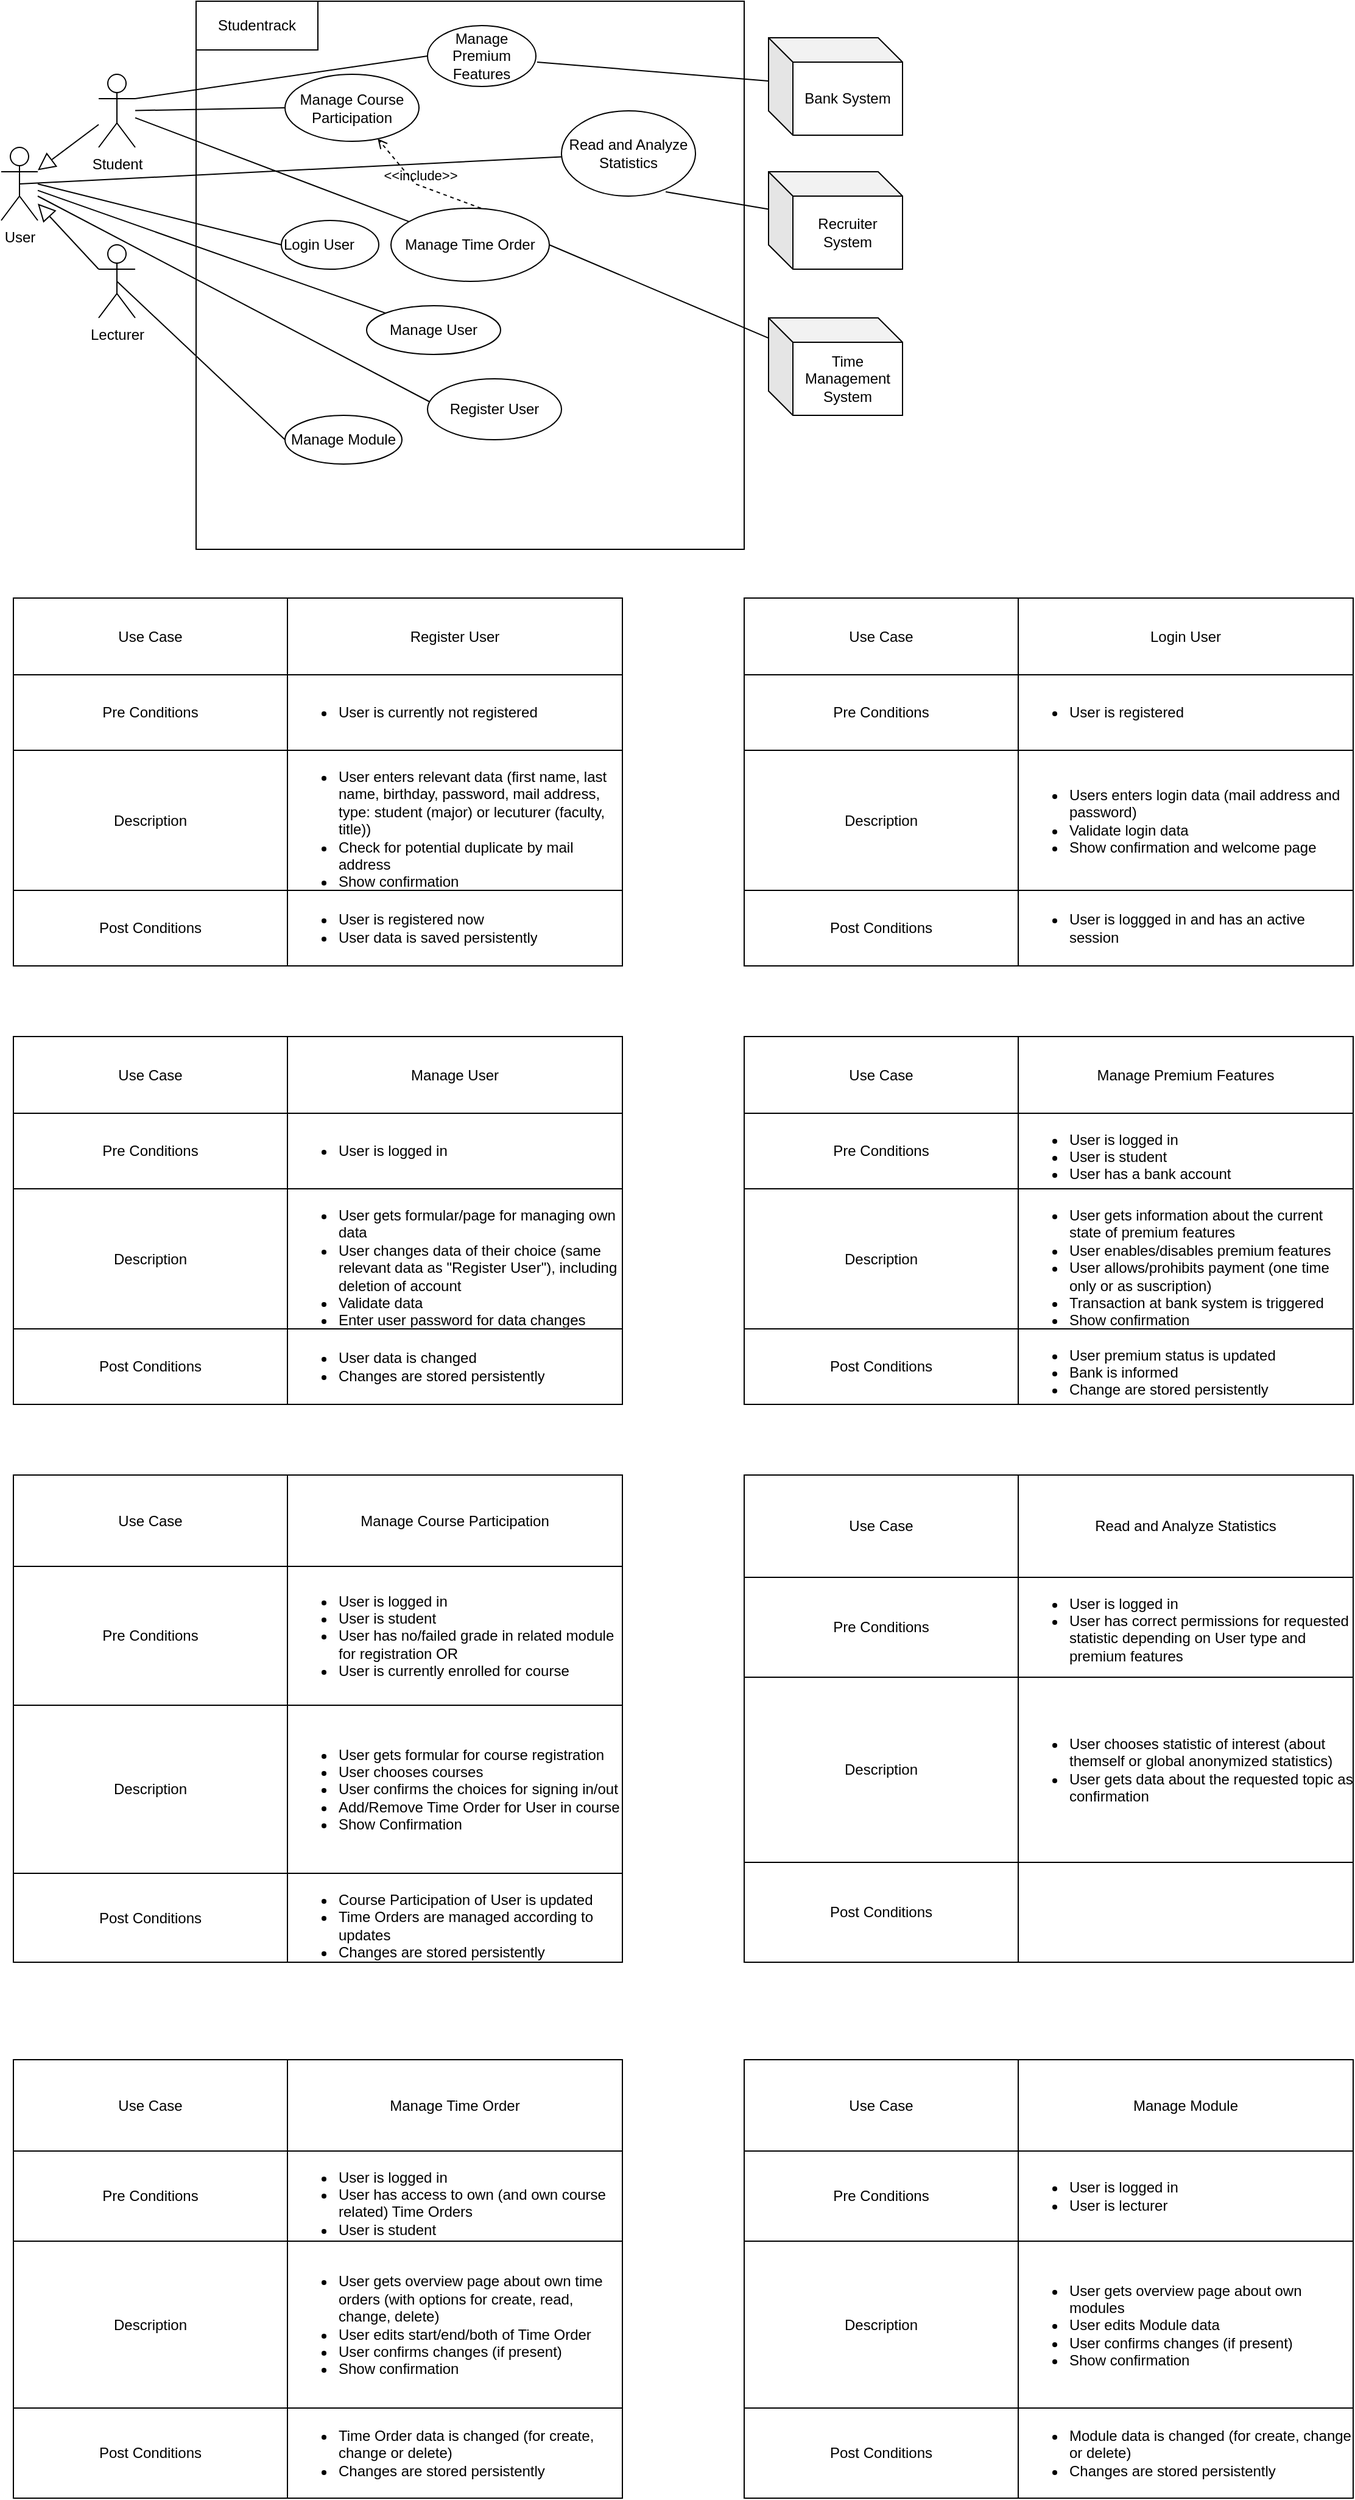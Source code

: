 <mxfile version="15.7.3" type="device"><diagram id="pVK5mQm3MQneoY2yOerM" name="Page-1"><mxGraphModel dx="868" dy="451" grid="1" gridSize="10" guides="1" tooltips="1" connect="1" arrows="1" fold="1" page="1" pageScale="1" pageWidth="827" pageHeight="1169" math="0" shadow="0"><root><mxCell id="0"/><mxCell id="1" parent="0"/><mxCell id="foyUTbefgMakoFAOdk60-1" value="User&lt;br&gt;" style="shape=umlActor;verticalLabelPosition=bottom;verticalAlign=top;html=1;outlineConnect=0;" parent="1" vertex="1"><mxGeometry x="30" y="150" width="30" height="60" as="geometry"/></mxCell><mxCell id="foyUTbefgMakoFAOdk60-2" value="Student&lt;br&gt;" style="shape=umlActor;verticalLabelPosition=bottom;verticalAlign=top;html=1;outlineConnect=0;" parent="1" vertex="1"><mxGeometry x="110" y="90" width="30" height="60" as="geometry"/></mxCell><mxCell id="foyUTbefgMakoFAOdk60-7" value="Lecturer&lt;br&gt;" style="shape=umlActor;verticalLabelPosition=bottom;verticalAlign=top;html=1;outlineConnect=0;" parent="1" vertex="1"><mxGeometry x="110" y="230" width="30" height="60" as="geometry"/></mxCell><mxCell id="foyUTbefgMakoFAOdk60-17" value="" style="whiteSpace=wrap;html=1;aspect=fixed;" parent="1" vertex="1"><mxGeometry x="190" y="30" width="450" height="450" as="geometry"/></mxCell><mxCell id="foyUTbefgMakoFAOdk60-18" value="Studentrack" style="text;html=1;strokeColor=none;fillColor=none;align=center;verticalAlign=middle;whiteSpace=wrap;rounded=0;" parent="1" vertex="1"><mxGeometry x="210" y="35" width="60" height="30" as="geometry"/></mxCell><mxCell id="foyUTbefgMakoFAOdk60-19" value="" style="rounded=0;whiteSpace=wrap;html=1;" parent="1" vertex="1"><mxGeometry x="190" y="30" width="100" height="40" as="geometry"/></mxCell><mxCell id="foyUTbefgMakoFAOdk60-20" value="Studentrack" style="text;html=1;strokeColor=none;fillColor=none;align=center;verticalAlign=middle;whiteSpace=wrap;rounded=0;" parent="1" vertex="1"><mxGeometry x="210" y="35" width="60" height="30" as="geometry"/></mxCell><mxCell id="foyUTbefgMakoFAOdk60-21" value="" style="edgeStyle=none;html=1;endArrow=block;endFill=0;endSize=12;verticalAlign=bottom;rounded=0;" parent="1" source="foyUTbefgMakoFAOdk60-2" target="foyUTbefgMakoFAOdk60-1" edge="1"><mxGeometry width="160" relative="1" as="geometry"><mxPoint x="160" y="180" as="sourcePoint"/><mxPoint x="90" y="290" as="targetPoint"/></mxGeometry></mxCell><mxCell id="foyUTbefgMakoFAOdk60-22" value="" style="edgeStyle=none;html=1;endArrow=block;endFill=0;endSize=12;verticalAlign=bottom;rounded=0;exitX=0;exitY=0.333;exitDx=0;exitDy=0;exitPerimeter=0;" parent="1" source="foyUTbefgMakoFAOdk60-7" target="foyUTbefgMakoFAOdk60-1" edge="1"><mxGeometry width="160" relative="1" as="geometry"><mxPoint x="260" y="250" as="sourcePoint"/><mxPoint x="420" y="250" as="targetPoint"/></mxGeometry></mxCell><mxCell id="foyUTbefgMakoFAOdk60-23" value="Manage Course Participation" style="ellipse;whiteSpace=wrap;html=1;" parent="1" vertex="1"><mxGeometry x="263" y="90" width="110" height="55" as="geometry"/></mxCell><mxCell id="foyUTbefgMakoFAOdk60-24" value="Manage User" style="ellipse;whiteSpace=wrap;html=1;" parent="1" vertex="1"><mxGeometry x="330" y="280" width="110" height="40" as="geometry"/></mxCell><mxCell id="foyUTbefgMakoFAOdk60-25" value="Manage Module" style="ellipse;whiteSpace=wrap;html=1;" parent="1" vertex="1"><mxGeometry x="263" y="370" width="96" height="40" as="geometry"/></mxCell><mxCell id="foyUTbefgMakoFAOdk60-27" value="Read and Analyze Statistics" style="ellipse;whiteSpace=wrap;html=1;" parent="1" vertex="1"><mxGeometry x="490" y="120" width="110" height="70" as="geometry"/></mxCell><mxCell id="foyUTbefgMakoFAOdk60-29" value="Manage Time Order" style="ellipse;whiteSpace=wrap;html=1;" parent="1" vertex="1"><mxGeometry x="350" y="200" width="130" height="60" as="geometry"/></mxCell><mxCell id="foyUTbefgMakoFAOdk60-30" value="Bank System" style="shape=cube;whiteSpace=wrap;html=1;boundedLbl=1;backgroundOutline=1;darkOpacity=0.05;darkOpacity2=0.1;" parent="1" vertex="1"><mxGeometry x="660" y="60" width="110" height="80" as="geometry"/></mxCell><mxCell id="foyUTbefgMakoFAOdk60-33" value="Recruiter System" style="shape=cube;whiteSpace=wrap;html=1;boundedLbl=1;backgroundOutline=1;darkOpacity=0.05;darkOpacity2=0.1;" parent="1" vertex="1"><mxGeometry x="660" y="170" width="110" height="80" as="geometry"/></mxCell><mxCell id="foyUTbefgMakoFAOdk60-34" value="Time Management System" style="shape=cube;whiteSpace=wrap;html=1;boundedLbl=1;backgroundOutline=1;darkOpacity=0.05;darkOpacity2=0.1;" parent="1" vertex="1"><mxGeometry x="660" y="290" width="110" height="80" as="geometry"/></mxCell><mxCell id="foyUTbefgMakoFAOdk60-36" value="Manage Premium Features" style="ellipse;whiteSpace=wrap;html=1;" parent="1" vertex="1"><mxGeometry x="380" y="50" width="89" height="50" as="geometry"/></mxCell><mxCell id="foyUTbefgMakoFAOdk60-37" value="" style="endArrow=none;html=1;rounded=0;entryX=0;entryY=0.5;entryDx=0;entryDy=0;" parent="1" source="foyUTbefgMakoFAOdk60-2" target="foyUTbefgMakoFAOdk60-23" edge="1"><mxGeometry width="50" height="50" relative="1" as="geometry"><mxPoint x="320" y="270" as="sourcePoint"/><mxPoint x="370" y="220" as="targetPoint"/></mxGeometry></mxCell><mxCell id="foyUTbefgMakoFAOdk60-38" value="" style="endArrow=none;html=1;rounded=0;" parent="1" source="foyUTbefgMakoFAOdk60-1" target="foyUTbefgMakoFAOdk60-24" edge="1"><mxGeometry width="50" height="50" relative="1" as="geometry"><mxPoint x="320" y="270" as="sourcePoint"/><mxPoint x="350" y="220" as="targetPoint"/></mxGeometry></mxCell><mxCell id="foyUTbefgMakoFAOdk60-41" value="" style="endArrow=none;html=1;rounded=0;entryX=0.5;entryY=0.5;entryDx=0;entryDy=0;entryPerimeter=0;exitX=0;exitY=0.5;exitDx=0;exitDy=0;" parent="1" source="foyUTbefgMakoFAOdk60-25" target="foyUTbefgMakoFAOdk60-7" edge="1"><mxGeometry width="50" height="50" relative="1" as="geometry"><mxPoint x="320" y="270" as="sourcePoint"/><mxPoint x="370" y="220" as="targetPoint"/></mxGeometry></mxCell><mxCell id="foyUTbefgMakoFAOdk60-42" value="" style="endArrow=none;html=1;rounded=0;exitX=0.5;exitY=0.5;exitDx=0;exitDy=0;exitPerimeter=0;" parent="1" source="foyUTbefgMakoFAOdk60-1" target="foyUTbefgMakoFAOdk60-27" edge="1"><mxGeometry width="50" height="50" relative="1" as="geometry"><mxPoint x="320" y="270" as="sourcePoint"/><mxPoint x="370" y="220" as="targetPoint"/></mxGeometry></mxCell><mxCell id="foyUTbefgMakoFAOdk60-43" value="" style="endArrow=none;html=1;rounded=0;entryX=0;entryY=0.5;entryDx=0;entryDy=0;" parent="1" target="foyUTbefgMakoFAOdk60-36" edge="1"><mxGeometry width="50" height="50" relative="1" as="geometry"><mxPoint x="140" y="110" as="sourcePoint"/><mxPoint x="370" y="70" as="targetPoint"/></mxGeometry></mxCell><mxCell id="foyUTbefgMakoFAOdk60-44" value="" style="endArrow=none;html=1;rounded=0;" parent="1" source="foyUTbefgMakoFAOdk60-2" target="foyUTbefgMakoFAOdk60-29" edge="1"><mxGeometry width="50" height="50" relative="1" as="geometry"><mxPoint x="390" y="270" as="sourcePoint"/><mxPoint x="440" y="220" as="targetPoint"/></mxGeometry></mxCell><mxCell id="foyUTbefgMakoFAOdk60-45" value="" style="endArrow=none;html=1;rounded=0;" parent="1" target="foyUTbefgMakoFAOdk60-30" edge="1"><mxGeometry width="50" height="50" relative="1" as="geometry"><mxPoint x="470" y="80" as="sourcePoint"/><mxPoint x="440" y="220" as="targetPoint"/></mxGeometry></mxCell><mxCell id="foyUTbefgMakoFAOdk60-46" value="" style="endArrow=none;html=1;rounded=0;entryX=0.778;entryY=0.95;entryDx=0;entryDy=0;entryPerimeter=0;" parent="1" source="foyUTbefgMakoFAOdk60-33" target="foyUTbefgMakoFAOdk60-27" edge="1"><mxGeometry width="50" height="50" relative="1" as="geometry"><mxPoint x="390" y="270" as="sourcePoint"/><mxPoint x="440" y="220" as="targetPoint"/></mxGeometry></mxCell><mxCell id="foyUTbefgMakoFAOdk60-47" value="" style="endArrow=none;html=1;rounded=0;exitX=1;exitY=0.5;exitDx=0;exitDy=0;" parent="1" source="foyUTbefgMakoFAOdk60-29" target="foyUTbefgMakoFAOdk60-34" edge="1"><mxGeometry width="50" height="50" relative="1" as="geometry"><mxPoint x="390" y="270" as="sourcePoint"/><mxPoint x="440" y="220" as="targetPoint"/></mxGeometry></mxCell><mxCell id="4MXC43iVBOWGC1O-_iyx-18" value="Register User" style="ellipse;whiteSpace=wrap;html=1;" parent="1" vertex="1"><mxGeometry x="380" y="340" width="110" height="50" as="geometry"/></mxCell><mxCell id="4MXC43iVBOWGC1O-_iyx-19" value="" style="edgeStyle=none;html=1;endArrow=none;verticalAlign=bottom;rounded=0;entryX=0.018;entryY=0.38;entryDx=0;entryDy=0;entryPerimeter=0;" parent="1" target="4MXC43iVBOWGC1O-_iyx-18" edge="1"><mxGeometry width="160" relative="1" as="geometry"><mxPoint x="60" y="190" as="sourcePoint"/><mxPoint x="430" y="310" as="targetPoint"/></mxGeometry></mxCell><mxCell id="4MXC43iVBOWGC1O-_iyx-20" value="" style="shape=table;startSize=0;container=1;collapsible=0;childLayout=tableLayout;" parent="1" vertex="1"><mxGeometry x="40" y="520" width="500" height="302" as="geometry"/></mxCell><mxCell id="4MXC43iVBOWGC1O-_iyx-21" value="" style="shape=partialRectangle;collapsible=0;dropTarget=0;pointerEvents=0;fillColor=none;top=0;left=0;bottom=0;right=0;points=[[0,0.5],[1,0.5]];portConstraint=eastwest;" parent="4MXC43iVBOWGC1O-_iyx-20" vertex="1"><mxGeometry width="500" height="63" as="geometry"/></mxCell><mxCell id="4MXC43iVBOWGC1O-_iyx-22" value="Use Case" style="shape=partialRectangle;html=1;whiteSpace=wrap;connectable=0;overflow=hidden;fillColor=none;top=0;left=0;bottom=0;right=0;pointerEvents=1;" parent="4MXC43iVBOWGC1O-_iyx-21" vertex="1"><mxGeometry width="225" height="63" as="geometry"><mxRectangle width="225" height="63" as="alternateBounds"/></mxGeometry></mxCell><mxCell id="4MXC43iVBOWGC1O-_iyx-23" value="Register User" style="shape=partialRectangle;html=1;whiteSpace=wrap;connectable=0;overflow=hidden;fillColor=none;top=0;left=0;bottom=0;right=0;pointerEvents=1;" parent="4MXC43iVBOWGC1O-_iyx-21" vertex="1"><mxGeometry x="225" width="275" height="63" as="geometry"><mxRectangle width="275" height="63" as="alternateBounds"/></mxGeometry></mxCell><mxCell id="4MXC43iVBOWGC1O-_iyx-24" value="" style="shape=partialRectangle;collapsible=0;dropTarget=0;pointerEvents=0;fillColor=none;top=0;left=0;bottom=0;right=0;points=[[0,0.5],[1,0.5]];portConstraint=eastwest;" parent="4MXC43iVBOWGC1O-_iyx-20" vertex="1"><mxGeometry y="63" width="500" height="62" as="geometry"/></mxCell><mxCell id="4MXC43iVBOWGC1O-_iyx-25" value="Pre Conditions" style="shape=partialRectangle;html=1;whiteSpace=wrap;connectable=0;overflow=hidden;fillColor=none;top=0;left=0;bottom=0;right=0;pointerEvents=1;" parent="4MXC43iVBOWGC1O-_iyx-24" vertex="1"><mxGeometry width="225" height="62" as="geometry"><mxRectangle width="225" height="62" as="alternateBounds"/></mxGeometry></mxCell><mxCell id="4MXC43iVBOWGC1O-_iyx-26" value="&lt;ul&gt;&lt;li&gt;User is currently not registered&lt;/li&gt;&lt;/ul&gt;" style="shape=partialRectangle;html=1;whiteSpace=wrap;connectable=0;overflow=hidden;fillColor=none;top=0;left=0;bottom=0;right=0;pointerEvents=1;align=left;" parent="4MXC43iVBOWGC1O-_iyx-24" vertex="1"><mxGeometry x="225" width="275" height="62" as="geometry"><mxRectangle width="275" height="62" as="alternateBounds"/></mxGeometry></mxCell><mxCell id="4MXC43iVBOWGC1O-_iyx-27" value="" style="shape=partialRectangle;collapsible=0;dropTarget=0;pointerEvents=0;fillColor=none;top=0;left=0;bottom=0;right=0;points=[[0,0.5],[1,0.5]];portConstraint=eastwest;" parent="4MXC43iVBOWGC1O-_iyx-20" vertex="1"><mxGeometry y="125" width="500" height="115" as="geometry"/></mxCell><mxCell id="4MXC43iVBOWGC1O-_iyx-28" value="Description" style="shape=partialRectangle;html=1;whiteSpace=wrap;connectable=0;overflow=hidden;fillColor=none;top=0;left=0;bottom=0;right=0;pointerEvents=1;" parent="4MXC43iVBOWGC1O-_iyx-27" vertex="1"><mxGeometry width="225" height="115" as="geometry"><mxRectangle width="225" height="115" as="alternateBounds"/></mxGeometry></mxCell><mxCell id="4MXC43iVBOWGC1O-_iyx-29" value="&lt;ul&gt;&lt;li&gt;User enters relevant data (first name, last name, birthday, password, mail address, type: student (major) or lecuturer (faculty, title))&lt;/li&gt;&lt;li&gt;Check for potential duplicate by mail address&lt;/li&gt;&lt;li&gt;Show confirmation&lt;/li&gt;&lt;/ul&gt;" style="shape=partialRectangle;html=1;whiteSpace=wrap;connectable=0;overflow=hidden;fillColor=none;top=0;left=0;bottom=0;right=0;pointerEvents=1;align=left;" parent="4MXC43iVBOWGC1O-_iyx-27" vertex="1"><mxGeometry x="225" width="275" height="115" as="geometry"><mxRectangle width="275" height="115" as="alternateBounds"/></mxGeometry></mxCell><mxCell id="4MXC43iVBOWGC1O-_iyx-30" value="" style="shape=partialRectangle;collapsible=0;dropTarget=0;pointerEvents=0;fillColor=none;top=0;left=0;bottom=0;right=0;points=[[0,0.5],[1,0.5]];portConstraint=eastwest;" parent="4MXC43iVBOWGC1O-_iyx-20" vertex="1"><mxGeometry y="240" width="500" height="62" as="geometry"/></mxCell><mxCell id="4MXC43iVBOWGC1O-_iyx-31" value="Post Conditions" style="shape=partialRectangle;html=1;whiteSpace=wrap;connectable=0;overflow=hidden;fillColor=none;top=0;left=0;bottom=0;right=0;pointerEvents=1;" parent="4MXC43iVBOWGC1O-_iyx-30" vertex="1"><mxGeometry width="225" height="62" as="geometry"><mxRectangle width="225" height="62" as="alternateBounds"/></mxGeometry></mxCell><mxCell id="4MXC43iVBOWGC1O-_iyx-32" value="&lt;ul&gt;&lt;li&gt;User is registered now&lt;/li&gt;&lt;li&gt;User data is saved persistently&lt;/li&gt;&lt;/ul&gt;" style="shape=partialRectangle;html=1;whiteSpace=wrap;connectable=0;overflow=hidden;fillColor=none;top=0;left=0;bottom=0;right=0;pointerEvents=1;align=left;" parent="4MXC43iVBOWGC1O-_iyx-30" vertex="1"><mxGeometry x="225" width="275" height="62" as="geometry"><mxRectangle width="275" height="62" as="alternateBounds"/></mxGeometry></mxCell><mxCell id="4MXC43iVBOWGC1O-_iyx-34" value="" style="shape=table;startSize=0;container=1;collapsible=0;childLayout=tableLayout;" parent="1" vertex="1"><mxGeometry x="640" y="520" width="500" height="302" as="geometry"/></mxCell><mxCell id="4MXC43iVBOWGC1O-_iyx-35" value="" style="shape=partialRectangle;collapsible=0;dropTarget=0;pointerEvents=0;fillColor=none;top=0;left=0;bottom=0;right=0;points=[[0,0.5],[1,0.5]];portConstraint=eastwest;" parent="4MXC43iVBOWGC1O-_iyx-34" vertex="1"><mxGeometry width="500" height="63" as="geometry"/></mxCell><mxCell id="4MXC43iVBOWGC1O-_iyx-36" value="Use Case" style="shape=partialRectangle;html=1;whiteSpace=wrap;connectable=0;overflow=hidden;fillColor=none;top=0;left=0;bottom=0;right=0;pointerEvents=1;" parent="4MXC43iVBOWGC1O-_iyx-35" vertex="1"><mxGeometry width="225" height="63" as="geometry"><mxRectangle width="225" height="63" as="alternateBounds"/></mxGeometry></mxCell><mxCell id="4MXC43iVBOWGC1O-_iyx-37" value="Login User" style="shape=partialRectangle;html=1;whiteSpace=wrap;connectable=0;overflow=hidden;fillColor=none;top=0;left=0;bottom=0;right=0;pointerEvents=1;" parent="4MXC43iVBOWGC1O-_iyx-35" vertex="1"><mxGeometry x="225" width="275" height="63" as="geometry"><mxRectangle width="275" height="63" as="alternateBounds"/></mxGeometry></mxCell><mxCell id="4MXC43iVBOWGC1O-_iyx-38" value="" style="shape=partialRectangle;collapsible=0;dropTarget=0;pointerEvents=0;fillColor=none;top=0;left=0;bottom=0;right=0;points=[[0,0.5],[1,0.5]];portConstraint=eastwest;" parent="4MXC43iVBOWGC1O-_iyx-34" vertex="1"><mxGeometry y="63" width="500" height="62" as="geometry"/></mxCell><mxCell id="4MXC43iVBOWGC1O-_iyx-39" value="Pre Conditions" style="shape=partialRectangle;html=1;whiteSpace=wrap;connectable=0;overflow=hidden;fillColor=none;top=0;left=0;bottom=0;right=0;pointerEvents=1;" parent="4MXC43iVBOWGC1O-_iyx-38" vertex="1"><mxGeometry width="225" height="62" as="geometry"><mxRectangle width="225" height="62" as="alternateBounds"/></mxGeometry></mxCell><mxCell id="4MXC43iVBOWGC1O-_iyx-40" value="&lt;ul&gt;&lt;li&gt;User is registered&lt;/li&gt;&lt;/ul&gt;" style="shape=partialRectangle;html=1;whiteSpace=wrap;connectable=0;overflow=hidden;fillColor=none;top=0;left=0;bottom=0;right=0;pointerEvents=1;align=left;" parent="4MXC43iVBOWGC1O-_iyx-38" vertex="1"><mxGeometry x="225" width="275" height="62" as="geometry"><mxRectangle width="275" height="62" as="alternateBounds"/></mxGeometry></mxCell><mxCell id="4MXC43iVBOWGC1O-_iyx-41" value="" style="shape=partialRectangle;collapsible=0;dropTarget=0;pointerEvents=0;fillColor=none;top=0;left=0;bottom=0;right=0;points=[[0,0.5],[1,0.5]];portConstraint=eastwest;" parent="4MXC43iVBOWGC1O-_iyx-34" vertex="1"><mxGeometry y="125" width="500" height="115" as="geometry"/></mxCell><mxCell id="4MXC43iVBOWGC1O-_iyx-42" value="Description" style="shape=partialRectangle;html=1;whiteSpace=wrap;connectable=0;overflow=hidden;fillColor=none;top=0;left=0;bottom=0;right=0;pointerEvents=1;" parent="4MXC43iVBOWGC1O-_iyx-41" vertex="1"><mxGeometry width="225" height="115" as="geometry"><mxRectangle width="225" height="115" as="alternateBounds"/></mxGeometry></mxCell><mxCell id="4MXC43iVBOWGC1O-_iyx-43" value="&lt;ul&gt;&lt;li&gt;Users enters login data (mail address and password)&lt;/li&gt;&lt;li&gt;Validate login data&lt;/li&gt;&lt;li&gt;Show confirmation and welcome page&lt;/li&gt;&lt;/ul&gt;" style="shape=partialRectangle;html=1;whiteSpace=wrap;connectable=0;overflow=hidden;fillColor=none;top=0;left=0;bottom=0;right=0;pointerEvents=1;align=left;" parent="4MXC43iVBOWGC1O-_iyx-41" vertex="1"><mxGeometry x="225" width="275" height="115" as="geometry"><mxRectangle width="275" height="115" as="alternateBounds"/></mxGeometry></mxCell><mxCell id="4MXC43iVBOWGC1O-_iyx-44" value="" style="shape=partialRectangle;collapsible=0;dropTarget=0;pointerEvents=0;fillColor=none;top=0;left=0;bottom=0;right=0;points=[[0,0.5],[1,0.5]];portConstraint=eastwest;" parent="4MXC43iVBOWGC1O-_iyx-34" vertex="1"><mxGeometry y="240" width="500" height="62" as="geometry"/></mxCell><mxCell id="4MXC43iVBOWGC1O-_iyx-45" value="Post Conditions" style="shape=partialRectangle;html=1;whiteSpace=wrap;connectable=0;overflow=hidden;fillColor=none;top=0;left=0;bottom=0;right=0;pointerEvents=1;" parent="4MXC43iVBOWGC1O-_iyx-44" vertex="1"><mxGeometry width="225" height="62" as="geometry"><mxRectangle width="225" height="62" as="alternateBounds"/></mxGeometry></mxCell><mxCell id="4MXC43iVBOWGC1O-_iyx-46" value="&lt;ul&gt;&lt;li&gt;User is loggged in and has an active session&lt;/li&gt;&lt;/ul&gt;" style="shape=partialRectangle;html=1;whiteSpace=wrap;connectable=0;overflow=hidden;fillColor=none;top=0;left=0;bottom=0;right=0;pointerEvents=1;align=left;" parent="4MXC43iVBOWGC1O-_iyx-44" vertex="1"><mxGeometry x="225" width="275" height="62" as="geometry"><mxRectangle width="275" height="62" as="alternateBounds"/></mxGeometry></mxCell><mxCell id="4MXC43iVBOWGC1O-_iyx-47" value="Login User" style="ellipse;whiteSpace=wrap;html=1;align=left;" parent="1" vertex="1"><mxGeometry x="260" y="210" width="80" height="40" as="geometry"/></mxCell><mxCell id="4MXC43iVBOWGC1O-_iyx-48" value="" style="edgeStyle=none;html=1;endArrow=none;verticalAlign=bottom;rounded=0;entryX=0;entryY=0.5;entryDx=0;entryDy=0;" parent="1" target="4MXC43iVBOWGC1O-_iyx-47" edge="1"><mxGeometry width="160" relative="1" as="geometry"><mxPoint x="60" y="180" as="sourcePoint"/><mxPoint x="450" y="300" as="targetPoint"/></mxGeometry></mxCell><mxCell id="4MXC43iVBOWGC1O-_iyx-49" value="" style="shape=table;startSize=0;container=1;collapsible=0;childLayout=tableLayout;" parent="1" vertex="1"><mxGeometry x="40" y="880" width="500" height="302" as="geometry"/></mxCell><mxCell id="4MXC43iVBOWGC1O-_iyx-50" value="" style="shape=partialRectangle;collapsible=0;dropTarget=0;pointerEvents=0;fillColor=none;top=0;left=0;bottom=0;right=0;points=[[0,0.5],[1,0.5]];portConstraint=eastwest;" parent="4MXC43iVBOWGC1O-_iyx-49" vertex="1"><mxGeometry width="500" height="63" as="geometry"/></mxCell><mxCell id="4MXC43iVBOWGC1O-_iyx-51" value="Use Case" style="shape=partialRectangle;html=1;whiteSpace=wrap;connectable=0;overflow=hidden;fillColor=none;top=0;left=0;bottom=0;right=0;pointerEvents=1;" parent="4MXC43iVBOWGC1O-_iyx-50" vertex="1"><mxGeometry width="225" height="63" as="geometry"><mxRectangle width="225" height="63" as="alternateBounds"/></mxGeometry></mxCell><mxCell id="4MXC43iVBOWGC1O-_iyx-52" value="Manage User" style="shape=partialRectangle;html=1;whiteSpace=wrap;connectable=0;overflow=hidden;fillColor=none;top=0;left=0;bottom=0;right=0;pointerEvents=1;" parent="4MXC43iVBOWGC1O-_iyx-50" vertex="1"><mxGeometry x="225" width="275" height="63" as="geometry"><mxRectangle width="275" height="63" as="alternateBounds"/></mxGeometry></mxCell><mxCell id="4MXC43iVBOWGC1O-_iyx-53" value="" style="shape=partialRectangle;collapsible=0;dropTarget=0;pointerEvents=0;fillColor=none;top=0;left=0;bottom=0;right=0;points=[[0,0.5],[1,0.5]];portConstraint=eastwest;" parent="4MXC43iVBOWGC1O-_iyx-49" vertex="1"><mxGeometry y="63" width="500" height="62" as="geometry"/></mxCell><mxCell id="4MXC43iVBOWGC1O-_iyx-54" value="Pre Conditions" style="shape=partialRectangle;html=1;whiteSpace=wrap;connectable=0;overflow=hidden;fillColor=none;top=0;left=0;bottom=0;right=0;pointerEvents=1;" parent="4MXC43iVBOWGC1O-_iyx-53" vertex="1"><mxGeometry width="225" height="62" as="geometry"><mxRectangle width="225" height="62" as="alternateBounds"/></mxGeometry></mxCell><mxCell id="4MXC43iVBOWGC1O-_iyx-55" value="&lt;ul&gt;&lt;li&gt;User is logged in&lt;/li&gt;&lt;/ul&gt;" style="shape=partialRectangle;html=1;whiteSpace=wrap;connectable=0;overflow=hidden;fillColor=none;top=0;left=0;bottom=0;right=0;pointerEvents=1;align=left;" parent="4MXC43iVBOWGC1O-_iyx-53" vertex="1"><mxGeometry x="225" width="275" height="62" as="geometry"><mxRectangle width="275" height="62" as="alternateBounds"/></mxGeometry></mxCell><mxCell id="4MXC43iVBOWGC1O-_iyx-56" value="" style="shape=partialRectangle;collapsible=0;dropTarget=0;pointerEvents=0;fillColor=none;top=0;left=0;bottom=0;right=0;points=[[0,0.5],[1,0.5]];portConstraint=eastwest;" parent="4MXC43iVBOWGC1O-_iyx-49" vertex="1"><mxGeometry y="125" width="500" height="115" as="geometry"/></mxCell><mxCell id="4MXC43iVBOWGC1O-_iyx-57" value="Description" style="shape=partialRectangle;html=1;whiteSpace=wrap;connectable=0;overflow=hidden;fillColor=none;top=0;left=0;bottom=0;right=0;pointerEvents=1;" parent="4MXC43iVBOWGC1O-_iyx-56" vertex="1"><mxGeometry width="225" height="115" as="geometry"><mxRectangle width="225" height="115" as="alternateBounds"/></mxGeometry></mxCell><mxCell id="4MXC43iVBOWGC1O-_iyx-58" value="&lt;ul&gt;&lt;li&gt;User gets formular/page for managing own data&lt;/li&gt;&lt;li&gt;User changes data of their choice (same relevant data as &quot;Register User&quot;), including deletion of account&lt;/li&gt;&lt;li&gt;Validate data&lt;/li&gt;&lt;li&gt;Enter user password for data changes&lt;/li&gt;&lt;li&gt;Show confirmation&lt;/li&gt;&lt;/ul&gt;" style="shape=partialRectangle;html=1;whiteSpace=wrap;connectable=0;overflow=hidden;fillColor=none;top=0;left=0;bottom=0;right=0;pointerEvents=1;align=left;" parent="4MXC43iVBOWGC1O-_iyx-56" vertex="1"><mxGeometry x="225" width="275" height="115" as="geometry"><mxRectangle width="275" height="115" as="alternateBounds"/></mxGeometry></mxCell><mxCell id="4MXC43iVBOWGC1O-_iyx-59" value="" style="shape=partialRectangle;collapsible=0;dropTarget=0;pointerEvents=0;fillColor=none;top=0;left=0;bottom=0;right=0;points=[[0,0.5],[1,0.5]];portConstraint=eastwest;" parent="4MXC43iVBOWGC1O-_iyx-49" vertex="1"><mxGeometry y="240" width="500" height="62" as="geometry"/></mxCell><mxCell id="4MXC43iVBOWGC1O-_iyx-60" value="Post Conditions" style="shape=partialRectangle;html=1;whiteSpace=wrap;connectable=0;overflow=hidden;fillColor=none;top=0;left=0;bottom=0;right=0;pointerEvents=1;" parent="4MXC43iVBOWGC1O-_iyx-59" vertex="1"><mxGeometry width="225" height="62" as="geometry"><mxRectangle width="225" height="62" as="alternateBounds"/></mxGeometry></mxCell><mxCell id="4MXC43iVBOWGC1O-_iyx-61" value="&lt;ul&gt;&lt;li&gt;User data is changed&lt;/li&gt;&lt;li&gt;Changes are stored persistently&lt;/li&gt;&lt;/ul&gt;" style="shape=partialRectangle;html=1;whiteSpace=wrap;connectable=0;overflow=hidden;fillColor=none;top=0;left=0;bottom=0;right=0;pointerEvents=1;align=left;" parent="4MXC43iVBOWGC1O-_iyx-59" vertex="1"><mxGeometry x="225" width="275" height="62" as="geometry"><mxRectangle width="275" height="62" as="alternateBounds"/></mxGeometry></mxCell><mxCell id="4MXC43iVBOWGC1O-_iyx-62" value="" style="shape=table;startSize=0;container=1;collapsible=0;childLayout=tableLayout;" parent="1" vertex="1"><mxGeometry x="640" y="880" width="500" height="302" as="geometry"/></mxCell><mxCell id="4MXC43iVBOWGC1O-_iyx-63" value="" style="shape=partialRectangle;collapsible=0;dropTarget=0;pointerEvents=0;fillColor=none;top=0;left=0;bottom=0;right=0;points=[[0,0.5],[1,0.5]];portConstraint=eastwest;" parent="4MXC43iVBOWGC1O-_iyx-62" vertex="1"><mxGeometry width="500" height="63" as="geometry"/></mxCell><mxCell id="4MXC43iVBOWGC1O-_iyx-64" value="Use Case" style="shape=partialRectangle;html=1;whiteSpace=wrap;connectable=0;overflow=hidden;fillColor=none;top=0;left=0;bottom=0;right=0;pointerEvents=1;" parent="4MXC43iVBOWGC1O-_iyx-63" vertex="1"><mxGeometry width="225" height="63" as="geometry"><mxRectangle width="225" height="63" as="alternateBounds"/></mxGeometry></mxCell><mxCell id="4MXC43iVBOWGC1O-_iyx-65" value="Manage Premium Features" style="shape=partialRectangle;html=1;whiteSpace=wrap;connectable=0;overflow=hidden;fillColor=none;top=0;left=0;bottom=0;right=0;pointerEvents=1;" parent="4MXC43iVBOWGC1O-_iyx-63" vertex="1"><mxGeometry x="225" width="275" height="63" as="geometry"><mxRectangle width="275" height="63" as="alternateBounds"/></mxGeometry></mxCell><mxCell id="4MXC43iVBOWGC1O-_iyx-66" value="" style="shape=partialRectangle;collapsible=0;dropTarget=0;pointerEvents=0;fillColor=none;top=0;left=0;bottom=0;right=0;points=[[0,0.5],[1,0.5]];portConstraint=eastwest;" parent="4MXC43iVBOWGC1O-_iyx-62" vertex="1"><mxGeometry y="63" width="500" height="62" as="geometry"/></mxCell><mxCell id="4MXC43iVBOWGC1O-_iyx-67" value="Pre Conditions" style="shape=partialRectangle;html=1;whiteSpace=wrap;connectable=0;overflow=hidden;fillColor=none;top=0;left=0;bottom=0;right=0;pointerEvents=1;" parent="4MXC43iVBOWGC1O-_iyx-66" vertex="1"><mxGeometry width="225" height="62" as="geometry"><mxRectangle width="225" height="62" as="alternateBounds"/></mxGeometry></mxCell><mxCell id="4MXC43iVBOWGC1O-_iyx-68" value="&lt;ul&gt;&lt;li&gt;User is logged in&lt;/li&gt;&lt;li&gt;User is student&lt;/li&gt;&lt;li&gt;User has a bank account&lt;/li&gt;&lt;/ul&gt;" style="shape=partialRectangle;html=1;whiteSpace=wrap;connectable=0;overflow=hidden;fillColor=none;top=0;left=0;bottom=0;right=0;pointerEvents=1;align=left;" parent="4MXC43iVBOWGC1O-_iyx-66" vertex="1"><mxGeometry x="225" width="275" height="62" as="geometry"><mxRectangle width="275" height="62" as="alternateBounds"/></mxGeometry></mxCell><mxCell id="4MXC43iVBOWGC1O-_iyx-69" value="" style="shape=partialRectangle;collapsible=0;dropTarget=0;pointerEvents=0;fillColor=none;top=0;left=0;bottom=0;right=0;points=[[0,0.5],[1,0.5]];portConstraint=eastwest;" parent="4MXC43iVBOWGC1O-_iyx-62" vertex="1"><mxGeometry y="125" width="500" height="115" as="geometry"/></mxCell><mxCell id="4MXC43iVBOWGC1O-_iyx-70" value="Description" style="shape=partialRectangle;html=1;whiteSpace=wrap;connectable=0;overflow=hidden;fillColor=none;top=0;left=0;bottom=0;right=0;pointerEvents=1;" parent="4MXC43iVBOWGC1O-_iyx-69" vertex="1"><mxGeometry width="225" height="115" as="geometry"><mxRectangle width="225" height="115" as="alternateBounds"/></mxGeometry></mxCell><mxCell id="4MXC43iVBOWGC1O-_iyx-71" value="&lt;ul&gt;&lt;li&gt;User gets information about the current state of premium features&lt;/li&gt;&lt;li&gt;User enables/disables premium features&lt;/li&gt;&lt;li&gt;User allows/prohibits payment (one time only or as suscription)&lt;/li&gt;&lt;li&gt;Transaction at bank system is triggered&lt;/li&gt;&lt;li&gt;Show confirmation&lt;/li&gt;&lt;/ul&gt;" style="shape=partialRectangle;html=1;whiteSpace=wrap;connectable=0;overflow=hidden;fillColor=none;top=0;left=0;bottom=0;right=0;pointerEvents=1;align=left;" parent="4MXC43iVBOWGC1O-_iyx-69" vertex="1"><mxGeometry x="225" width="275" height="115" as="geometry"><mxRectangle width="275" height="115" as="alternateBounds"/></mxGeometry></mxCell><mxCell id="4MXC43iVBOWGC1O-_iyx-72" value="" style="shape=partialRectangle;collapsible=0;dropTarget=0;pointerEvents=0;fillColor=none;top=0;left=0;bottom=0;right=0;points=[[0,0.5],[1,0.5]];portConstraint=eastwest;" parent="4MXC43iVBOWGC1O-_iyx-62" vertex="1"><mxGeometry y="240" width="500" height="62" as="geometry"/></mxCell><mxCell id="4MXC43iVBOWGC1O-_iyx-73" value="Post Conditions" style="shape=partialRectangle;html=1;whiteSpace=wrap;connectable=0;overflow=hidden;fillColor=none;top=0;left=0;bottom=0;right=0;pointerEvents=1;" parent="4MXC43iVBOWGC1O-_iyx-72" vertex="1"><mxGeometry width="225" height="62" as="geometry"><mxRectangle width="225" height="62" as="alternateBounds"/></mxGeometry></mxCell><mxCell id="4MXC43iVBOWGC1O-_iyx-74" value="&lt;ul&gt;&lt;li&gt;User premium status is updated&lt;/li&gt;&lt;li&gt;Bank is informed&amp;nbsp;&lt;/li&gt;&lt;li&gt;Change are stored persistently&lt;/li&gt;&lt;/ul&gt;" style="shape=partialRectangle;html=1;whiteSpace=wrap;connectable=0;overflow=hidden;fillColor=none;top=0;left=0;bottom=0;right=0;pointerEvents=1;align=left;" parent="4MXC43iVBOWGC1O-_iyx-72" vertex="1"><mxGeometry x="225" width="275" height="62" as="geometry"><mxRectangle width="275" height="62" as="alternateBounds"/></mxGeometry></mxCell><mxCell id="00pXuhdcybyRXql07pcZ-1" value="" style="shape=table;startSize=0;container=1;collapsible=0;childLayout=tableLayout;" vertex="1" parent="1"><mxGeometry x="40" y="1240" width="500" height="400" as="geometry"/></mxCell><mxCell id="00pXuhdcybyRXql07pcZ-2" value="" style="shape=partialRectangle;collapsible=0;dropTarget=0;pointerEvents=0;fillColor=none;top=0;left=0;bottom=0;right=0;points=[[0,0.5],[1,0.5]];portConstraint=eastwest;" vertex="1" parent="00pXuhdcybyRXql07pcZ-1"><mxGeometry width="500" height="75" as="geometry"/></mxCell><mxCell id="00pXuhdcybyRXql07pcZ-3" value="Use Case" style="shape=partialRectangle;html=1;whiteSpace=wrap;connectable=0;overflow=hidden;fillColor=none;top=0;left=0;bottom=0;right=0;pointerEvents=1;" vertex="1" parent="00pXuhdcybyRXql07pcZ-2"><mxGeometry width="225" height="75" as="geometry"><mxRectangle width="225" height="75" as="alternateBounds"/></mxGeometry></mxCell><mxCell id="00pXuhdcybyRXql07pcZ-4" value="Manage Course Participation" style="shape=partialRectangle;html=1;whiteSpace=wrap;connectable=0;overflow=hidden;fillColor=none;top=0;left=0;bottom=0;right=0;pointerEvents=1;" vertex="1" parent="00pXuhdcybyRXql07pcZ-2"><mxGeometry x="225" width="275" height="75" as="geometry"><mxRectangle width="275" height="75" as="alternateBounds"/></mxGeometry></mxCell><mxCell id="00pXuhdcybyRXql07pcZ-5" value="" style="shape=partialRectangle;collapsible=0;dropTarget=0;pointerEvents=0;fillColor=none;top=0;left=0;bottom=0;right=0;points=[[0,0.5],[1,0.5]];portConstraint=eastwest;" vertex="1" parent="00pXuhdcybyRXql07pcZ-1"><mxGeometry y="75" width="500" height="114" as="geometry"/></mxCell><mxCell id="00pXuhdcybyRXql07pcZ-6" value="Pre Conditions" style="shape=partialRectangle;html=1;whiteSpace=wrap;connectable=0;overflow=hidden;fillColor=none;top=0;left=0;bottom=0;right=0;pointerEvents=1;" vertex="1" parent="00pXuhdcybyRXql07pcZ-5"><mxGeometry width="225" height="114" as="geometry"><mxRectangle width="225" height="114" as="alternateBounds"/></mxGeometry></mxCell><mxCell id="00pXuhdcybyRXql07pcZ-7" value="&lt;ul&gt;&lt;li&gt;User is logged in&lt;/li&gt;&lt;li&gt;User is student&lt;/li&gt;&lt;li&gt;User has no/failed grade in related module for registration OR&lt;/li&gt;&lt;li&gt;User is currently enrolled for course&lt;/li&gt;&lt;/ul&gt;" style="shape=partialRectangle;html=1;whiteSpace=wrap;connectable=0;overflow=hidden;fillColor=none;top=0;left=0;bottom=0;right=0;pointerEvents=1;align=left;" vertex="1" parent="00pXuhdcybyRXql07pcZ-5"><mxGeometry x="225" width="275" height="114" as="geometry"><mxRectangle width="275" height="114" as="alternateBounds"/></mxGeometry></mxCell><mxCell id="00pXuhdcybyRXql07pcZ-8" value="" style="shape=partialRectangle;collapsible=0;dropTarget=0;pointerEvents=0;fillColor=none;top=0;left=0;bottom=0;right=0;points=[[0,0.5],[1,0.5]];portConstraint=eastwest;" vertex="1" parent="00pXuhdcybyRXql07pcZ-1"><mxGeometry y="189" width="500" height="138" as="geometry"/></mxCell><mxCell id="00pXuhdcybyRXql07pcZ-9" value="Description" style="shape=partialRectangle;html=1;whiteSpace=wrap;connectable=0;overflow=hidden;fillColor=none;top=0;left=0;bottom=0;right=0;pointerEvents=1;" vertex="1" parent="00pXuhdcybyRXql07pcZ-8"><mxGeometry width="225" height="138" as="geometry"><mxRectangle width="225" height="138" as="alternateBounds"/></mxGeometry></mxCell><mxCell id="00pXuhdcybyRXql07pcZ-10" value="&lt;ul&gt;&lt;li&gt;User gets formular for course registration&lt;/li&gt;&lt;li&gt;User chooses courses&lt;/li&gt;&lt;li&gt;User confirms the choices for signing in/out&lt;/li&gt;&lt;li&gt;Add/Remove Time Order for User in course&lt;/li&gt;&lt;li&gt;Show Confirmation&lt;/li&gt;&lt;/ul&gt;" style="shape=partialRectangle;html=1;whiteSpace=wrap;connectable=0;overflow=hidden;fillColor=none;top=0;left=0;bottom=0;right=0;pointerEvents=1;align=left;" vertex="1" parent="00pXuhdcybyRXql07pcZ-8"><mxGeometry x="225" width="275" height="138" as="geometry"><mxRectangle width="275" height="138" as="alternateBounds"/></mxGeometry></mxCell><mxCell id="00pXuhdcybyRXql07pcZ-11" value="" style="shape=partialRectangle;collapsible=0;dropTarget=0;pointerEvents=0;fillColor=none;top=0;left=0;bottom=0;right=0;points=[[0,0.5],[1,0.5]];portConstraint=eastwest;" vertex="1" parent="00pXuhdcybyRXql07pcZ-1"><mxGeometry y="327" width="500" height="73" as="geometry"/></mxCell><mxCell id="00pXuhdcybyRXql07pcZ-12" value="Post Conditions" style="shape=partialRectangle;html=1;whiteSpace=wrap;connectable=0;overflow=hidden;fillColor=none;top=0;left=0;bottom=0;right=0;pointerEvents=1;" vertex="1" parent="00pXuhdcybyRXql07pcZ-11"><mxGeometry width="225" height="73" as="geometry"><mxRectangle width="225" height="73" as="alternateBounds"/></mxGeometry></mxCell><mxCell id="00pXuhdcybyRXql07pcZ-13" value="&lt;ul&gt;&lt;li&gt;Course Participation of User is updated&lt;/li&gt;&lt;li&gt;Time Orders are managed according to updates&lt;/li&gt;&lt;li&gt;Changes are stored persistently&lt;/li&gt;&lt;/ul&gt;" style="shape=partialRectangle;html=1;whiteSpace=wrap;connectable=0;overflow=hidden;fillColor=none;top=0;left=0;bottom=0;right=0;pointerEvents=1;align=left;" vertex="1" parent="00pXuhdcybyRXql07pcZ-11"><mxGeometry x="225" width="275" height="73" as="geometry"><mxRectangle width="275" height="73" as="alternateBounds"/></mxGeometry></mxCell><mxCell id="00pXuhdcybyRXql07pcZ-14" value="&amp;lt;&amp;lt;include&amp;gt;&amp;gt;" style="html=1;verticalAlign=bottom;labelBackgroundColor=none;endArrow=open;endFill=0;dashed=1;rounded=0;exitX=0.569;exitY=0;exitDx=0;exitDy=0;exitPerimeter=0;" edge="1" parent="1" source="foyUTbefgMakoFAOdk60-29" target="foyUTbefgMakoFAOdk60-23"><mxGeometry width="160" relative="1" as="geometry"><mxPoint x="370" y="270" as="sourcePoint"/><mxPoint x="530" y="270" as="targetPoint"/><Array as="points"><mxPoint x="370" y="180"/></Array></mxGeometry></mxCell><mxCell id="00pXuhdcybyRXql07pcZ-15" value="" style="shape=table;startSize=0;container=1;collapsible=0;childLayout=tableLayout;" vertex="1" parent="1"><mxGeometry x="640" y="1240" width="500" height="400" as="geometry"/></mxCell><mxCell id="00pXuhdcybyRXql07pcZ-16" value="" style="shape=partialRectangle;collapsible=0;dropTarget=0;pointerEvents=0;fillColor=none;top=0;left=0;bottom=0;right=0;points=[[0,0.5],[1,0.5]];portConstraint=eastwest;" vertex="1" parent="00pXuhdcybyRXql07pcZ-15"><mxGeometry width="500" height="84" as="geometry"/></mxCell><mxCell id="00pXuhdcybyRXql07pcZ-17" value="Use Case" style="shape=partialRectangle;html=1;whiteSpace=wrap;connectable=0;overflow=hidden;fillColor=none;top=0;left=0;bottom=0;right=0;pointerEvents=1;" vertex="1" parent="00pXuhdcybyRXql07pcZ-16"><mxGeometry width="225" height="84" as="geometry"><mxRectangle width="225" height="84" as="alternateBounds"/></mxGeometry></mxCell><mxCell id="00pXuhdcybyRXql07pcZ-18" value="Read and Analyze Statistics" style="shape=partialRectangle;html=1;whiteSpace=wrap;connectable=0;overflow=hidden;fillColor=none;top=0;left=0;bottom=0;right=0;pointerEvents=1;" vertex="1" parent="00pXuhdcybyRXql07pcZ-16"><mxGeometry x="225" width="275" height="84" as="geometry"><mxRectangle width="275" height="84" as="alternateBounds"/></mxGeometry></mxCell><mxCell id="00pXuhdcybyRXql07pcZ-19" value="" style="shape=partialRectangle;collapsible=0;dropTarget=0;pointerEvents=0;fillColor=none;top=0;left=0;bottom=0;right=0;points=[[0,0.5],[1,0.5]];portConstraint=eastwest;" vertex="1" parent="00pXuhdcybyRXql07pcZ-15"><mxGeometry y="84" width="500" height="82" as="geometry"/></mxCell><mxCell id="00pXuhdcybyRXql07pcZ-20" value="Pre Conditions" style="shape=partialRectangle;html=1;whiteSpace=wrap;connectable=0;overflow=hidden;fillColor=none;top=0;left=0;bottom=0;right=0;pointerEvents=1;" vertex="1" parent="00pXuhdcybyRXql07pcZ-19"><mxGeometry width="225" height="82" as="geometry"><mxRectangle width="225" height="82" as="alternateBounds"/></mxGeometry></mxCell><mxCell id="00pXuhdcybyRXql07pcZ-21" value="&lt;ul&gt;&lt;li&gt;User is logged in&lt;/li&gt;&lt;li&gt;User has correct permissions for requested statistic depending on User type and premium features&lt;/li&gt;&lt;/ul&gt;" style="shape=partialRectangle;html=1;whiteSpace=wrap;connectable=0;overflow=hidden;fillColor=none;top=0;left=0;bottom=0;right=0;pointerEvents=1;align=left;" vertex="1" parent="00pXuhdcybyRXql07pcZ-19"><mxGeometry x="225" width="275" height="82" as="geometry"><mxRectangle width="275" height="82" as="alternateBounds"/></mxGeometry></mxCell><mxCell id="00pXuhdcybyRXql07pcZ-22" value="" style="shape=partialRectangle;collapsible=0;dropTarget=0;pointerEvents=0;fillColor=none;top=0;left=0;bottom=0;right=0;points=[[0,0.5],[1,0.5]];portConstraint=eastwest;" vertex="1" parent="00pXuhdcybyRXql07pcZ-15"><mxGeometry y="166" width="500" height="152" as="geometry"/></mxCell><mxCell id="00pXuhdcybyRXql07pcZ-23" value="Description" style="shape=partialRectangle;html=1;whiteSpace=wrap;connectable=0;overflow=hidden;fillColor=none;top=0;left=0;bottom=0;right=0;pointerEvents=1;" vertex="1" parent="00pXuhdcybyRXql07pcZ-22"><mxGeometry width="225" height="152" as="geometry"><mxRectangle width="225" height="152" as="alternateBounds"/></mxGeometry></mxCell><mxCell id="00pXuhdcybyRXql07pcZ-24" value="&lt;ul&gt;&lt;li&gt;User chooses statistic of interest (about themself or global anonymized statistics)&lt;/li&gt;&lt;li&gt;User gets data about the requested topic as confirmation&lt;/li&gt;&lt;/ul&gt;" style="shape=partialRectangle;html=1;whiteSpace=wrap;connectable=0;overflow=hidden;fillColor=none;top=0;left=0;bottom=0;right=0;pointerEvents=1;align=left;" vertex="1" parent="00pXuhdcybyRXql07pcZ-22"><mxGeometry x="225" width="275" height="152" as="geometry"><mxRectangle width="275" height="152" as="alternateBounds"/></mxGeometry></mxCell><mxCell id="00pXuhdcybyRXql07pcZ-25" value="" style="shape=partialRectangle;collapsible=0;dropTarget=0;pointerEvents=0;fillColor=none;top=0;left=0;bottom=0;right=0;points=[[0,0.5],[1,0.5]];portConstraint=eastwest;" vertex="1" parent="00pXuhdcybyRXql07pcZ-15"><mxGeometry y="318" width="500" height="82" as="geometry"/></mxCell><mxCell id="00pXuhdcybyRXql07pcZ-26" value="Post Conditions" style="shape=partialRectangle;html=1;whiteSpace=wrap;connectable=0;overflow=hidden;fillColor=none;top=0;left=0;bottom=0;right=0;pointerEvents=1;" vertex="1" parent="00pXuhdcybyRXql07pcZ-25"><mxGeometry width="225" height="82" as="geometry"><mxRectangle width="225" height="82" as="alternateBounds"/></mxGeometry></mxCell><mxCell id="00pXuhdcybyRXql07pcZ-27" value="&lt;div&gt;&lt;br&gt;&lt;/div&gt;" style="shape=partialRectangle;html=1;whiteSpace=wrap;connectable=0;overflow=hidden;fillColor=none;top=0;left=0;bottom=0;right=0;pointerEvents=1;align=left;" vertex="1" parent="00pXuhdcybyRXql07pcZ-25"><mxGeometry x="225" width="275" height="82" as="geometry"><mxRectangle width="275" height="82" as="alternateBounds"/></mxGeometry></mxCell><mxCell id="00pXuhdcybyRXql07pcZ-28" value="" style="shape=table;startSize=0;container=1;collapsible=0;childLayout=tableLayout;" vertex="1" parent="1"><mxGeometry x="40" y="1720" width="500" height="360" as="geometry"/></mxCell><mxCell id="00pXuhdcybyRXql07pcZ-29" value="" style="shape=partialRectangle;collapsible=0;dropTarget=0;pointerEvents=0;fillColor=none;top=0;left=0;bottom=0;right=0;points=[[0,0.5],[1,0.5]];portConstraint=eastwest;" vertex="1" parent="00pXuhdcybyRXql07pcZ-28"><mxGeometry width="500" height="75" as="geometry"/></mxCell><mxCell id="00pXuhdcybyRXql07pcZ-30" value="Use Case" style="shape=partialRectangle;html=1;whiteSpace=wrap;connectable=0;overflow=hidden;fillColor=none;top=0;left=0;bottom=0;right=0;pointerEvents=1;" vertex="1" parent="00pXuhdcybyRXql07pcZ-29"><mxGeometry width="225" height="75" as="geometry"><mxRectangle width="225" height="75" as="alternateBounds"/></mxGeometry></mxCell><mxCell id="00pXuhdcybyRXql07pcZ-31" value="Manage Time Order" style="shape=partialRectangle;html=1;whiteSpace=wrap;connectable=0;overflow=hidden;fillColor=none;top=0;left=0;bottom=0;right=0;pointerEvents=1;" vertex="1" parent="00pXuhdcybyRXql07pcZ-29"><mxGeometry x="225" width="275" height="75" as="geometry"><mxRectangle width="275" height="75" as="alternateBounds"/></mxGeometry></mxCell><mxCell id="00pXuhdcybyRXql07pcZ-32" value="" style="shape=partialRectangle;collapsible=0;dropTarget=0;pointerEvents=0;fillColor=none;top=0;left=0;bottom=0;right=0;points=[[0,0.5],[1,0.5]];portConstraint=eastwest;" vertex="1" parent="00pXuhdcybyRXql07pcZ-28"><mxGeometry y="75" width="500" height="74" as="geometry"/></mxCell><mxCell id="00pXuhdcybyRXql07pcZ-33" value="Pre Conditions" style="shape=partialRectangle;html=1;whiteSpace=wrap;connectable=0;overflow=hidden;fillColor=none;top=0;left=0;bottom=0;right=0;pointerEvents=1;" vertex="1" parent="00pXuhdcybyRXql07pcZ-32"><mxGeometry width="225" height="74" as="geometry"><mxRectangle width="225" height="74" as="alternateBounds"/></mxGeometry></mxCell><mxCell id="00pXuhdcybyRXql07pcZ-34" value="&lt;ul&gt;&lt;li&gt;User is logged in&lt;/li&gt;&lt;li&gt;User has access to own (and own course related) Time Orders&amp;nbsp;&lt;/li&gt;&lt;li&gt;User is student&lt;/li&gt;&lt;/ul&gt;" style="shape=partialRectangle;html=1;whiteSpace=wrap;connectable=0;overflow=hidden;fillColor=none;top=0;left=0;bottom=0;right=0;pointerEvents=1;align=left;" vertex="1" parent="00pXuhdcybyRXql07pcZ-32"><mxGeometry x="225" width="275" height="74" as="geometry"><mxRectangle width="275" height="74" as="alternateBounds"/></mxGeometry></mxCell><mxCell id="00pXuhdcybyRXql07pcZ-35" value="" style="shape=partialRectangle;collapsible=0;dropTarget=0;pointerEvents=0;fillColor=none;top=0;left=0;bottom=0;right=0;points=[[0,0.5],[1,0.5]];portConstraint=eastwest;" vertex="1" parent="00pXuhdcybyRXql07pcZ-28"><mxGeometry y="149" width="500" height="137" as="geometry"/></mxCell><mxCell id="00pXuhdcybyRXql07pcZ-36" value="Description" style="shape=partialRectangle;html=1;whiteSpace=wrap;connectable=0;overflow=hidden;fillColor=none;top=0;left=0;bottom=0;right=0;pointerEvents=1;" vertex="1" parent="00pXuhdcybyRXql07pcZ-35"><mxGeometry width="225" height="137" as="geometry"><mxRectangle width="225" height="137" as="alternateBounds"/></mxGeometry></mxCell><mxCell id="00pXuhdcybyRXql07pcZ-37" value="&lt;ul&gt;&lt;li&gt;User gets overview page about own time orders (with options for create, read, change, delete)&lt;/li&gt;&lt;li&gt;User edits start/end/both of Time Order&lt;/li&gt;&lt;li&gt;User confirms changes (if present)&lt;/li&gt;&lt;li&gt;Show confirmation&lt;/li&gt;&lt;/ul&gt;" style="shape=partialRectangle;html=1;whiteSpace=wrap;connectable=0;overflow=hidden;fillColor=none;top=0;left=0;bottom=0;right=0;pointerEvents=1;align=left;" vertex="1" parent="00pXuhdcybyRXql07pcZ-35"><mxGeometry x="225" width="275" height="137" as="geometry"><mxRectangle width="275" height="137" as="alternateBounds"/></mxGeometry></mxCell><mxCell id="00pXuhdcybyRXql07pcZ-38" value="" style="shape=partialRectangle;collapsible=0;dropTarget=0;pointerEvents=0;fillColor=none;top=0;left=0;bottom=0;right=0;points=[[0,0.5],[1,0.5]];portConstraint=eastwest;" vertex="1" parent="00pXuhdcybyRXql07pcZ-28"><mxGeometry y="286" width="500" height="74" as="geometry"/></mxCell><mxCell id="00pXuhdcybyRXql07pcZ-39" value="Post Conditions" style="shape=partialRectangle;html=1;whiteSpace=wrap;connectable=0;overflow=hidden;fillColor=none;top=0;left=0;bottom=0;right=0;pointerEvents=1;" vertex="1" parent="00pXuhdcybyRXql07pcZ-38"><mxGeometry width="225" height="74" as="geometry"><mxRectangle width="225" height="74" as="alternateBounds"/></mxGeometry></mxCell><mxCell id="00pXuhdcybyRXql07pcZ-40" value="&lt;ul&gt;&lt;li&gt;Time Order data is changed (for create, change or delete)&lt;/li&gt;&lt;li&gt;Changes are stored persistently&lt;/li&gt;&lt;/ul&gt;" style="shape=partialRectangle;html=1;whiteSpace=wrap;connectable=0;overflow=hidden;fillColor=none;top=0;left=0;bottom=0;right=0;pointerEvents=1;align=left;" vertex="1" parent="00pXuhdcybyRXql07pcZ-38"><mxGeometry x="225" width="275" height="74" as="geometry"><mxRectangle width="275" height="74" as="alternateBounds"/></mxGeometry></mxCell><mxCell id="00pXuhdcybyRXql07pcZ-41" value="" style="shape=table;startSize=0;container=1;collapsible=0;childLayout=tableLayout;" vertex="1" parent="1"><mxGeometry x="640" y="1720" width="500" height="360" as="geometry"/></mxCell><mxCell id="00pXuhdcybyRXql07pcZ-42" value="" style="shape=partialRectangle;collapsible=0;dropTarget=0;pointerEvents=0;fillColor=none;top=0;left=0;bottom=0;right=0;points=[[0,0.5],[1,0.5]];portConstraint=eastwest;" vertex="1" parent="00pXuhdcybyRXql07pcZ-41"><mxGeometry width="500" height="75" as="geometry"/></mxCell><mxCell id="00pXuhdcybyRXql07pcZ-43" value="Use Case" style="shape=partialRectangle;html=1;whiteSpace=wrap;connectable=0;overflow=hidden;fillColor=none;top=0;left=0;bottom=0;right=0;pointerEvents=1;" vertex="1" parent="00pXuhdcybyRXql07pcZ-42"><mxGeometry width="225" height="75" as="geometry"><mxRectangle width="225" height="75" as="alternateBounds"/></mxGeometry></mxCell><mxCell id="00pXuhdcybyRXql07pcZ-44" value="Manage Module" style="shape=partialRectangle;html=1;whiteSpace=wrap;connectable=0;overflow=hidden;fillColor=none;top=0;left=0;bottom=0;right=0;pointerEvents=1;" vertex="1" parent="00pXuhdcybyRXql07pcZ-42"><mxGeometry x="225" width="275" height="75" as="geometry"><mxRectangle width="275" height="75" as="alternateBounds"/></mxGeometry></mxCell><mxCell id="00pXuhdcybyRXql07pcZ-45" value="" style="shape=partialRectangle;collapsible=0;dropTarget=0;pointerEvents=0;fillColor=none;top=0;left=0;bottom=0;right=0;points=[[0,0.5],[1,0.5]];portConstraint=eastwest;" vertex="1" parent="00pXuhdcybyRXql07pcZ-41"><mxGeometry y="75" width="500" height="74" as="geometry"/></mxCell><mxCell id="00pXuhdcybyRXql07pcZ-46" value="Pre Conditions" style="shape=partialRectangle;html=1;whiteSpace=wrap;connectable=0;overflow=hidden;fillColor=none;top=0;left=0;bottom=0;right=0;pointerEvents=1;" vertex="1" parent="00pXuhdcybyRXql07pcZ-45"><mxGeometry width="225" height="74" as="geometry"><mxRectangle width="225" height="74" as="alternateBounds"/></mxGeometry></mxCell><mxCell id="00pXuhdcybyRXql07pcZ-47" value="&lt;ul&gt;&lt;li&gt;User is logged in&lt;/li&gt;&lt;li&gt;User is lecturer&lt;/li&gt;&lt;/ul&gt;" style="shape=partialRectangle;html=1;whiteSpace=wrap;connectable=0;overflow=hidden;fillColor=none;top=0;left=0;bottom=0;right=0;pointerEvents=1;align=left;" vertex="1" parent="00pXuhdcybyRXql07pcZ-45"><mxGeometry x="225" width="275" height="74" as="geometry"><mxRectangle width="275" height="74" as="alternateBounds"/></mxGeometry></mxCell><mxCell id="00pXuhdcybyRXql07pcZ-48" value="" style="shape=partialRectangle;collapsible=0;dropTarget=0;pointerEvents=0;fillColor=none;top=0;left=0;bottom=0;right=0;points=[[0,0.5],[1,0.5]];portConstraint=eastwest;" vertex="1" parent="00pXuhdcybyRXql07pcZ-41"><mxGeometry y="149" width="500" height="137" as="geometry"/></mxCell><mxCell id="00pXuhdcybyRXql07pcZ-49" value="Description" style="shape=partialRectangle;html=1;whiteSpace=wrap;connectable=0;overflow=hidden;fillColor=none;top=0;left=0;bottom=0;right=0;pointerEvents=1;" vertex="1" parent="00pXuhdcybyRXql07pcZ-48"><mxGeometry width="225" height="137" as="geometry"><mxRectangle width="225" height="137" as="alternateBounds"/></mxGeometry></mxCell><mxCell id="00pXuhdcybyRXql07pcZ-50" value="&lt;ul&gt;&lt;li&gt;User gets overview page about own modules&lt;/li&gt;&lt;li&gt;User edits Module data&lt;/li&gt;&lt;li&gt;User confirms changes (if present)&lt;/li&gt;&lt;li&gt;Show confirmation&lt;/li&gt;&lt;/ul&gt;" style="shape=partialRectangle;html=1;whiteSpace=wrap;connectable=0;overflow=hidden;fillColor=none;top=0;left=0;bottom=0;right=0;pointerEvents=1;align=left;" vertex="1" parent="00pXuhdcybyRXql07pcZ-48"><mxGeometry x="225" width="275" height="137" as="geometry"><mxRectangle width="275" height="137" as="alternateBounds"/></mxGeometry></mxCell><mxCell id="00pXuhdcybyRXql07pcZ-51" value="" style="shape=partialRectangle;collapsible=0;dropTarget=0;pointerEvents=0;fillColor=none;top=0;left=0;bottom=0;right=0;points=[[0,0.5],[1,0.5]];portConstraint=eastwest;" vertex="1" parent="00pXuhdcybyRXql07pcZ-41"><mxGeometry y="286" width="500" height="74" as="geometry"/></mxCell><mxCell id="00pXuhdcybyRXql07pcZ-52" value="Post Conditions" style="shape=partialRectangle;html=1;whiteSpace=wrap;connectable=0;overflow=hidden;fillColor=none;top=0;left=0;bottom=0;right=0;pointerEvents=1;" vertex="1" parent="00pXuhdcybyRXql07pcZ-51"><mxGeometry width="225" height="74" as="geometry"><mxRectangle width="225" height="74" as="alternateBounds"/></mxGeometry></mxCell><mxCell id="00pXuhdcybyRXql07pcZ-53" value="&lt;ul&gt;&lt;li&gt;Module data is changed (for create, change or delete)&lt;/li&gt;&lt;li&gt;Changes are stored persistently&lt;/li&gt;&lt;/ul&gt;" style="shape=partialRectangle;html=1;whiteSpace=wrap;connectable=0;overflow=hidden;fillColor=none;top=0;left=0;bottom=0;right=0;pointerEvents=1;align=left;" vertex="1" parent="00pXuhdcybyRXql07pcZ-51"><mxGeometry x="225" width="275" height="74" as="geometry"><mxRectangle width="275" height="74" as="alternateBounds"/></mxGeometry></mxCell></root></mxGraphModel></diagram></mxfile>